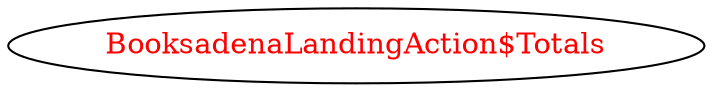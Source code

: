 digraph dependencyGraph {
 concentrate=true;
 ranksep="2.0";
 rankdir="LR"; 
 splines="ortho";
"BooksadenaLandingAction$Totals" [fontcolor="red"];
}